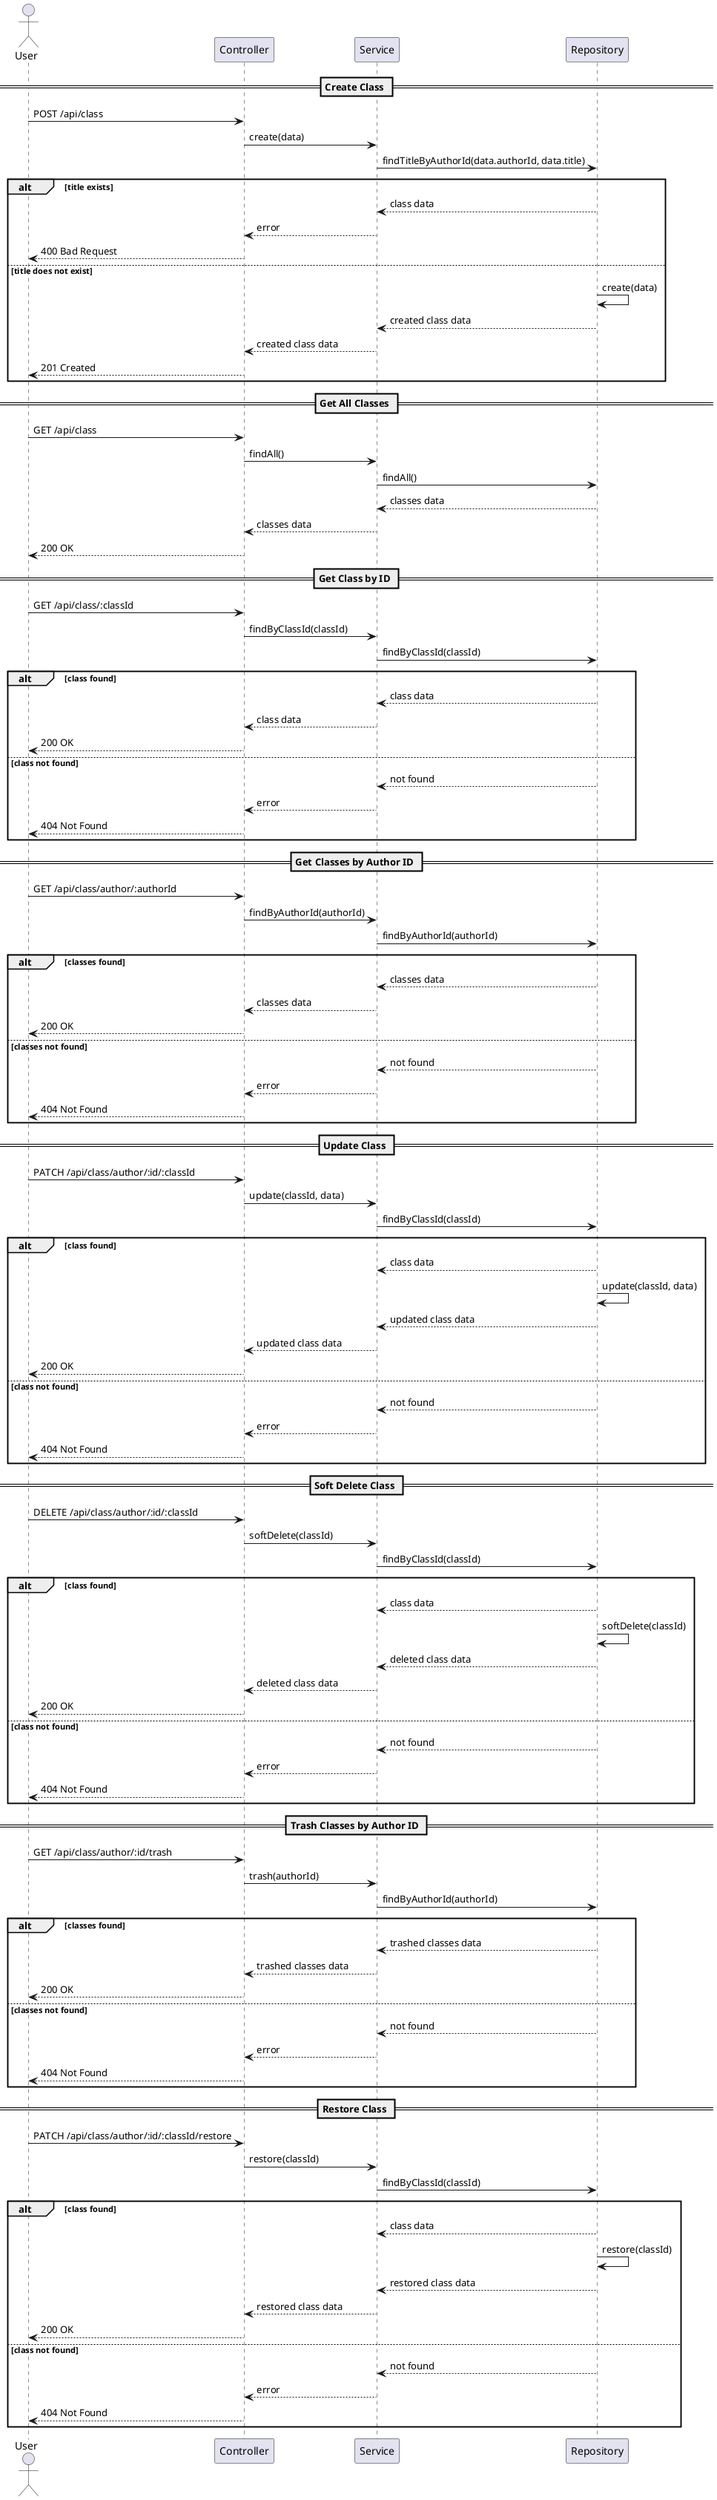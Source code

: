@startuml class-sequence

actor User
participant Controller
participant Service
participant Repository

== Create Class ==
User -> Controller: POST /api/class
Controller -> Service: create(data)
Service -> Repository: findTitleByAuthorId(data.authorId, data.title)
alt title exists
    Repository --> Service: class data
    Service --> Controller: error
    Controller --> User: 400 Bad Request
else title does not exist
    Repository -> Repository: create(data)
    Repository --> Service: created class data
    Service --> Controller: created class data
    Controller --> User: 201 Created
end

== Get All Classes ==
User -> Controller: GET /api/class
Controller -> Service: findAll()
Service -> Repository: findAll()
Repository --> Service: classes data
Service --> Controller: classes data
Controller --> User: 200 OK

== Get Class by ID ==
User -> Controller: GET /api/class/:classId
Controller -> Service: findByClassId(classId)
Service -> Repository: findByClassId(classId)
alt class found
    Repository --> Service: class data
    Service --> Controller: class data
    Controller --> User: 200 OK
else class not found
    Repository --> Service: not found
    Service --> Controller: error
    Controller --> User: 404 Not Found
end

== Get Classes by Author ID ==
User -> Controller: GET /api/class/author/:authorId
Controller -> Service: findByAuthorId(authorId)
Service -> Repository: findByAuthorId(authorId)
alt classes found
    Repository --> Service: classes data
    Service --> Controller: classes data
    Controller --> User: 200 OK
else classes not found
    Repository --> Service: not found
    Service --> Controller: error
    Controller --> User: 404 Not Found
end

== Update Class ==
User -> Controller: PATCH /api/class/author/:id/:classId
Controller -> Service: update(classId, data)
Service -> Repository: findByClassId(classId)
alt class found
    Repository --> Service: class data
    Repository -> Repository: update(classId, data)
    Repository --> Service: updated class data
    Service --> Controller: updated class data
    Controller --> User: 200 OK
else class not found
    Repository --> Service: not found
    Service --> Controller: error
    Controller --> User: 404 Not Found
end

== Soft Delete Class ==
User -> Controller: DELETE /api/class/author/:id/:classId
Controller -> Service: softDelete(classId)
Service -> Repository: findByClassId(classId)
alt class found
    Repository --> Service: class data
    Repository -> Repository: softDelete(classId)
    Repository --> Service: deleted class data
    Service --> Controller: deleted class data
    Controller --> User: 200 OK
else class not found
    Repository --> Service: not found
    Service --> Controller: error
    Controller --> User: 404 Not Found
end

== Trash Classes by Author ID ==
User -> Controller: GET /api/class/author/:id/trash
Controller -> Service: trash(authorId)
Service -> Repository: findByAuthorId(authorId)
alt classes found
    Repository --> Service: trashed classes data
    Service --> Controller: trashed classes data
    Controller --> User: 200 OK
else classes not found
    Repository --> Service: not found
    Service --> Controller: error
    Controller --> User: 404 Not Found
end

== Restore Class ==
User -> Controller: PATCH /api/class/author/:id/:classId/restore
Controller -> Service: restore(classId)
Service -> Repository: findByClassId(classId)
alt class found
    Repository --> Service: class data
    Repository -> Repository: restore(classId)
    Repository --> Service: restored class data
    Service --> Controller: restored class data
    Controller --> User: 200 OK
else class not found
    Repository --> Service: not found
    Service --> Controller: error
    Controller --> User: 404 Not Found
end

@enduml